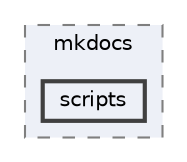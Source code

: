 digraph "C:/Dev/ezRPC/RPC/json/docs/mkdocs/scripts"
{
 // LATEX_PDF_SIZE
  bgcolor="transparent";
  edge [fontname=Helvetica,fontsize=10,labelfontname=Helvetica,labelfontsize=10];
  node [fontname=Helvetica,fontsize=10,shape=box,height=0.2,width=0.4];
  compound=true
  subgraph clusterdir_caffb90a32d4438054338fae2790df26 {
    graph [ bgcolor="#edf0f7", pencolor="grey50", label="mkdocs", fontname=Helvetica,fontsize=10 style="filled,dashed", URL="dir_caffb90a32d4438054338fae2790df26.html",tooltip=""]
  dir_42095a3f26cc9ae6d0c349bd27455c00 [label="scripts", fillcolor="#edf0f7", color="grey25", style="filled,bold", URL="dir_42095a3f26cc9ae6d0c349bd27455c00.html",tooltip=""];
  }
}
